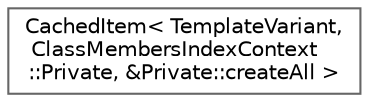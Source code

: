digraph "Graphical Class Hierarchy"
{
 // INTERACTIVE_SVG=YES
 // LATEX_PDF_SIZE
  bgcolor="transparent";
  edge [fontname=Helvetica,fontsize=10,labelfontname=Helvetica,labelfontsize=10];
  node [fontname=Helvetica,fontsize=10,shape=box,height=0.2,width=0.4];
  rankdir="LR";
  Node0 [id="Node000000",label="CachedItem\< TemplateVariant,\l ClassMembersIndexContext\l::Private, &Private::createAll \>",height=0.2,width=0.4,color="grey40", fillcolor="white", style="filled",URL="$d7/dc1/class_cached_item.html",tooltip=" "];
}
